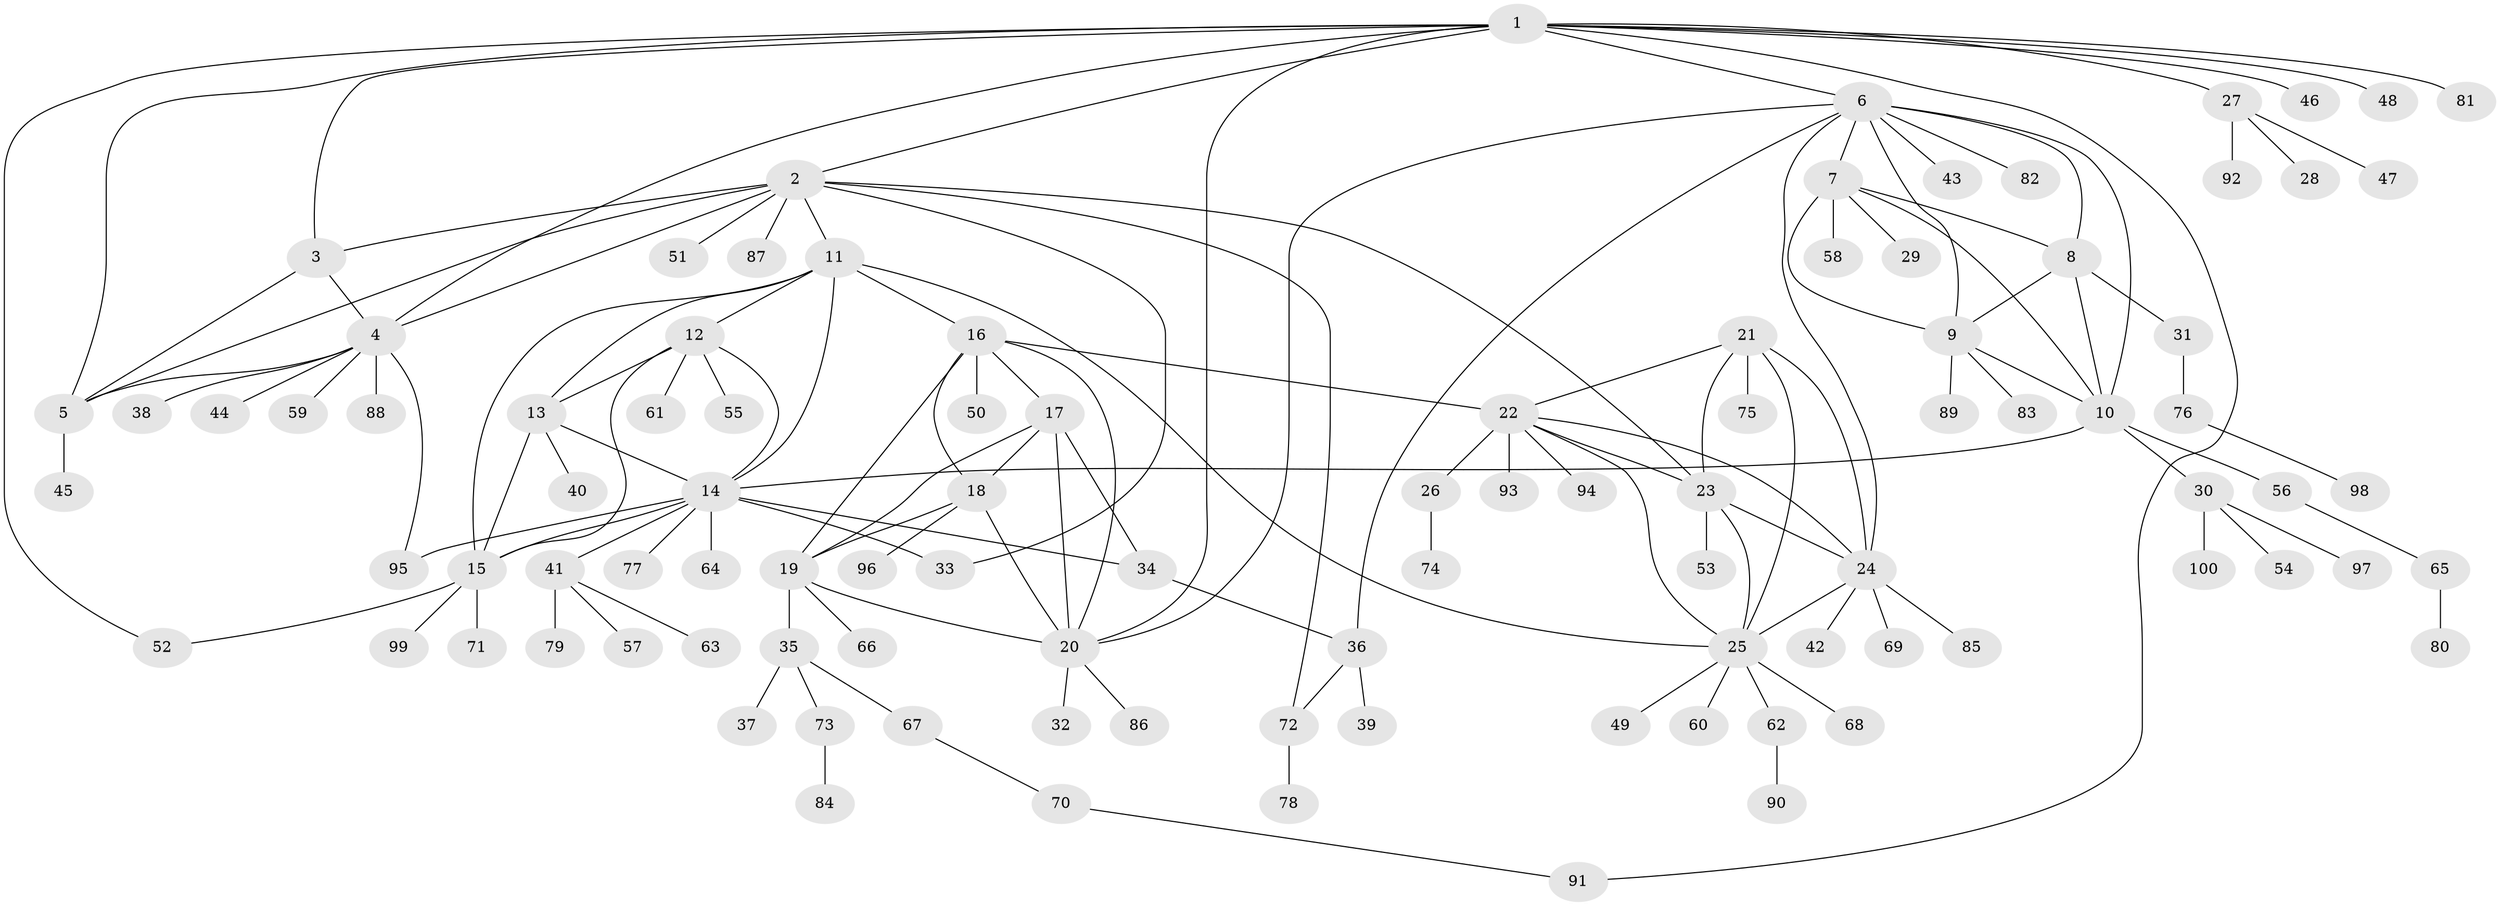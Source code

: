 // coarse degree distribution, {3: 0.06451612903225806, 4: 0.0967741935483871, 7: 0.12903225806451613, 2: 0.0967741935483871, 9: 0.03225806451612903, 1: 0.4838709677419355, 6: 0.03225806451612903, 5: 0.06451612903225806}
// Generated by graph-tools (version 1.1) at 2025/37/03/04/25 23:37:41]
// undirected, 100 vertices, 142 edges
graph export_dot {
  node [color=gray90,style=filled];
  1;
  2;
  3;
  4;
  5;
  6;
  7;
  8;
  9;
  10;
  11;
  12;
  13;
  14;
  15;
  16;
  17;
  18;
  19;
  20;
  21;
  22;
  23;
  24;
  25;
  26;
  27;
  28;
  29;
  30;
  31;
  32;
  33;
  34;
  35;
  36;
  37;
  38;
  39;
  40;
  41;
  42;
  43;
  44;
  45;
  46;
  47;
  48;
  49;
  50;
  51;
  52;
  53;
  54;
  55;
  56;
  57;
  58;
  59;
  60;
  61;
  62;
  63;
  64;
  65;
  66;
  67;
  68;
  69;
  70;
  71;
  72;
  73;
  74;
  75;
  76;
  77;
  78;
  79;
  80;
  81;
  82;
  83;
  84;
  85;
  86;
  87;
  88;
  89;
  90;
  91;
  92;
  93;
  94;
  95;
  96;
  97;
  98;
  99;
  100;
  1 -- 2;
  1 -- 3;
  1 -- 4;
  1 -- 5;
  1 -- 6;
  1 -- 20;
  1 -- 27;
  1 -- 46;
  1 -- 48;
  1 -- 52;
  1 -- 81;
  1 -- 91;
  2 -- 3;
  2 -- 4;
  2 -- 5;
  2 -- 11;
  2 -- 23;
  2 -- 33;
  2 -- 51;
  2 -- 72;
  2 -- 87;
  3 -- 4;
  3 -- 5;
  4 -- 5;
  4 -- 38;
  4 -- 44;
  4 -- 59;
  4 -- 88;
  4 -- 95;
  5 -- 45;
  6 -- 7;
  6 -- 8;
  6 -- 9;
  6 -- 10;
  6 -- 20;
  6 -- 24;
  6 -- 36;
  6 -- 43;
  6 -- 82;
  7 -- 8;
  7 -- 9;
  7 -- 10;
  7 -- 29;
  7 -- 58;
  8 -- 9;
  8 -- 10;
  8 -- 31;
  9 -- 10;
  9 -- 83;
  9 -- 89;
  10 -- 14;
  10 -- 30;
  10 -- 56;
  11 -- 12;
  11 -- 13;
  11 -- 14;
  11 -- 15;
  11 -- 16;
  11 -- 25;
  12 -- 13;
  12 -- 14;
  12 -- 15;
  12 -- 55;
  12 -- 61;
  13 -- 14;
  13 -- 15;
  13 -- 40;
  14 -- 15;
  14 -- 33;
  14 -- 34;
  14 -- 41;
  14 -- 64;
  14 -- 77;
  14 -- 95;
  15 -- 52;
  15 -- 71;
  15 -- 99;
  16 -- 17;
  16 -- 18;
  16 -- 19;
  16 -- 20;
  16 -- 22;
  16 -- 50;
  17 -- 18;
  17 -- 19;
  17 -- 20;
  17 -- 34;
  18 -- 19;
  18 -- 20;
  18 -- 96;
  19 -- 20;
  19 -- 35;
  19 -- 66;
  20 -- 32;
  20 -- 86;
  21 -- 22;
  21 -- 23;
  21 -- 24;
  21 -- 25;
  21 -- 75;
  22 -- 23;
  22 -- 24;
  22 -- 25;
  22 -- 26;
  22 -- 93;
  22 -- 94;
  23 -- 24;
  23 -- 25;
  23 -- 53;
  24 -- 25;
  24 -- 42;
  24 -- 69;
  24 -- 85;
  25 -- 49;
  25 -- 60;
  25 -- 62;
  25 -- 68;
  26 -- 74;
  27 -- 28;
  27 -- 47;
  27 -- 92;
  30 -- 54;
  30 -- 97;
  30 -- 100;
  31 -- 76;
  34 -- 36;
  35 -- 37;
  35 -- 67;
  35 -- 73;
  36 -- 39;
  36 -- 72;
  41 -- 57;
  41 -- 63;
  41 -- 79;
  56 -- 65;
  62 -- 90;
  65 -- 80;
  67 -- 70;
  70 -- 91;
  72 -- 78;
  73 -- 84;
  76 -- 98;
}
